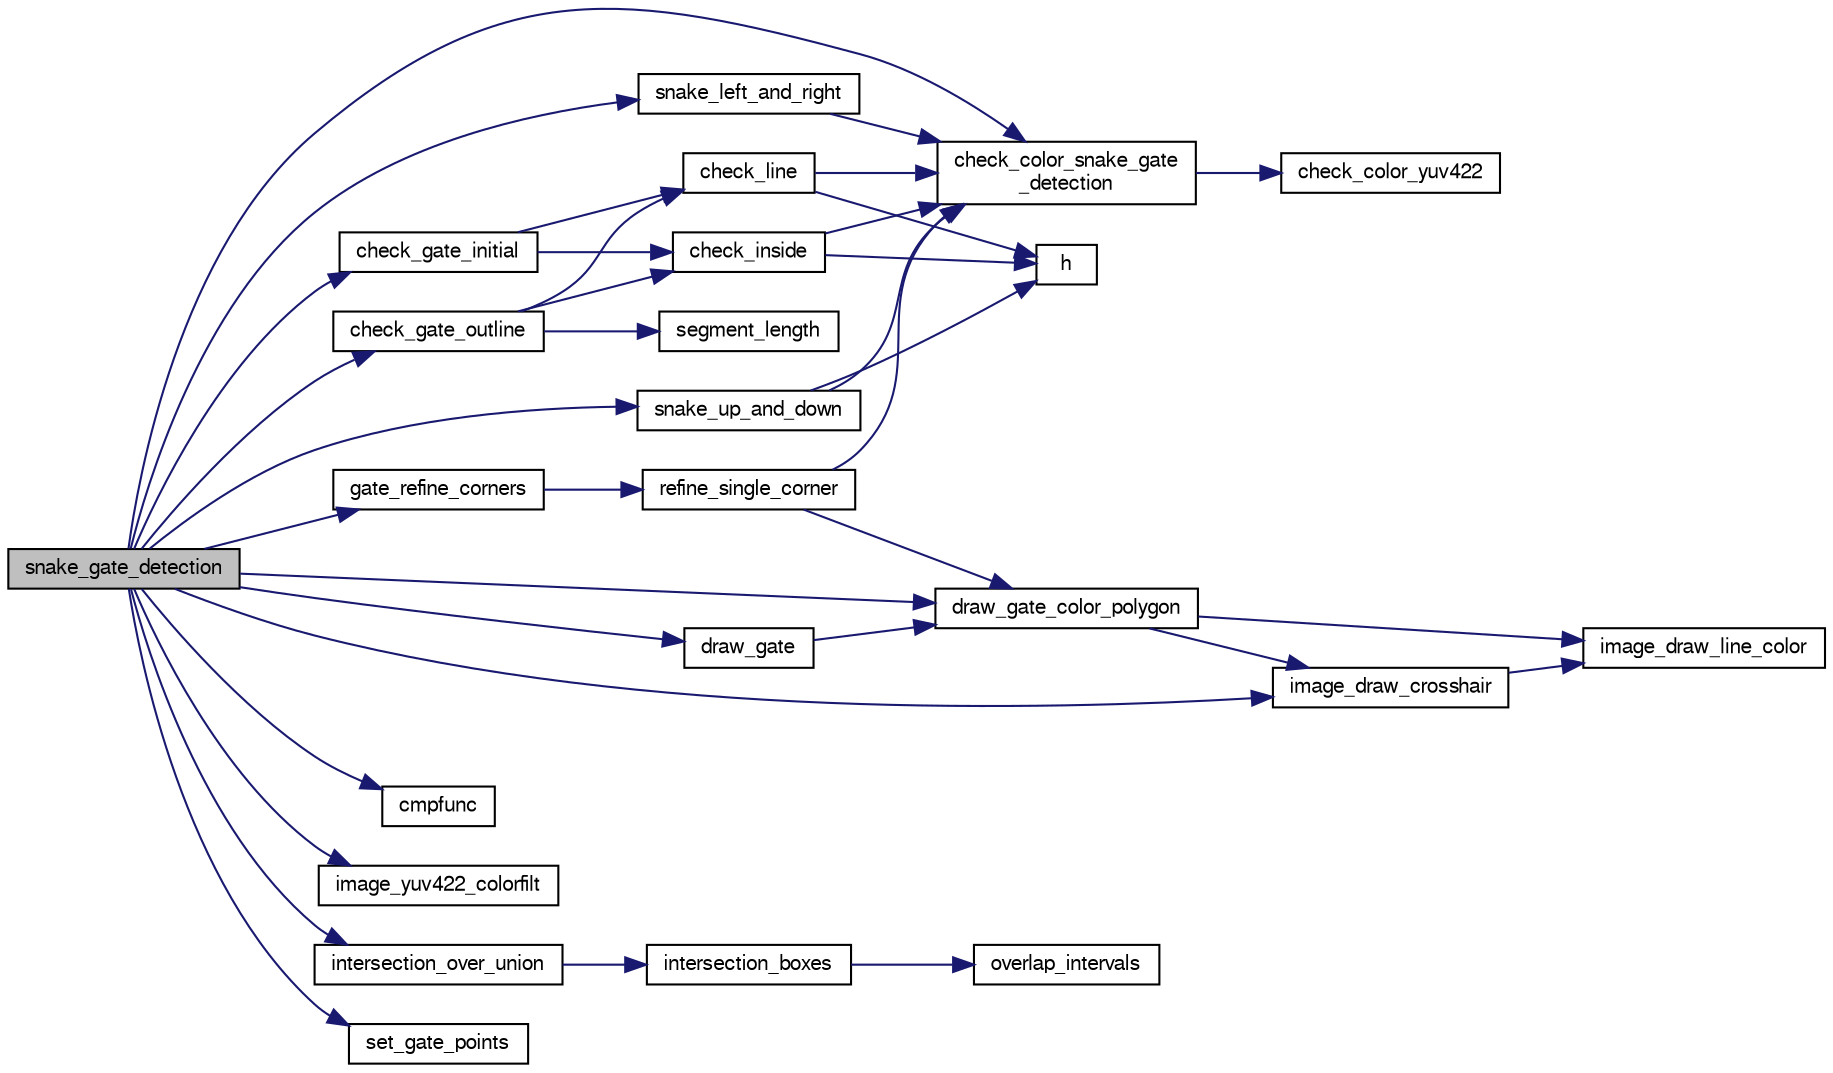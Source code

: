 digraph "snake_gate_detection"
{
  edge [fontname="FreeSans",fontsize="10",labelfontname="FreeSans",labelfontsize="10"];
  node [fontname="FreeSans",fontsize="10",shape=record];
  rankdir="LR";
  Node1 [label="snake_gate_detection",height=0.2,width=0.4,color="black", fillcolor="grey75", style="filled", fontcolor="black"];
  Node1 -> Node2 [color="midnightblue",fontsize="10",style="solid",fontname="FreeSans"];
  Node2 [label="check_color_snake_gate\l_detection",height=0.2,width=0.4,color="black", fillcolor="white", style="filled",URL="$snake__gate__detection_8c.html#a0981ce70dd28acd9b61fd0da4248798f"];
  Node2 -> Node3 [color="midnightblue",fontsize="10",style="solid",fontname="FreeSans"];
  Node3 [label="check_color_yuv422",height=0.2,width=0.4,color="black", fillcolor="white", style="filled",URL="$image_8c.html#a6f14c04ea0779b7962d796490e0c8420",tooltip="Checks the color of a single pixel in a YUV422 image. "];
  Node1 -> Node4 [color="midnightblue",fontsize="10",style="solid",fontname="FreeSans"];
  Node4 [label="check_gate_initial",height=0.2,width=0.4,color="black", fillcolor="white", style="filled",URL="$snake__gate__detection_8c.html#a864922da035b3c31db233b17ccc345d8",tooltip="Check the outline and the center of the gate. "];
  Node4 -> Node5 [color="midnightblue",fontsize="10",style="solid",fontname="FreeSans"];
  Node5 [label="check_inside",height=0.2,width=0.4,color="black", fillcolor="white", style="filled",URL="$snake__gate__detection_8c.html#ad427f2f71b35a1c9cfddeda6016eadbf"];
  Node5 -> Node2 [color="midnightblue",fontsize="10",style="solid",fontname="FreeSans"];
  Node5 -> Node6 [color="midnightblue",fontsize="10",style="solid",fontname="FreeSans"];
  Node6 [label="h",height=0.2,width=0.4,color="black", fillcolor="white", style="filled",URL="$UKF__Wind__Estimator_8c.html#a1b540e52aff26922bc43ff126fa35270"];
  Node4 -> Node7 [color="midnightblue",fontsize="10",style="solid",fontname="FreeSans"];
  Node7 [label="check_line",height=0.2,width=0.4,color="black", fillcolor="white", style="filled",URL="$snake__gate__detection_8c.html#a4fc05622300f85dd1b71353c16923ca6",tooltip="Checks whether points on a line between two 2D-points are of a given color. "];
  Node7 -> Node2 [color="midnightblue",fontsize="10",style="solid",fontname="FreeSans"];
  Node7 -> Node6 [color="midnightblue",fontsize="10",style="solid",fontname="FreeSans"];
  Node1 -> Node8 [color="midnightblue",fontsize="10",style="solid",fontname="FreeSans"];
  Node8 [label="check_gate_outline",height=0.2,width=0.4,color="black", fillcolor="white", style="filled",URL="$snake__gate__detection_8c.html#ace002ac27557c54636e18910bbf442b8",tooltip="Check only the outline of the gate. "];
  Node8 -> Node5 [color="midnightblue",fontsize="10",style="solid",fontname="FreeSans"];
  Node8 -> Node7 [color="midnightblue",fontsize="10",style="solid",fontname="FreeSans"];
  Node8 -> Node9 [color="midnightblue",fontsize="10",style="solid",fontname="FreeSans"];
  Node9 [label="segment_length",height=0.2,width=0.4,color="black", fillcolor="white", style="filled",URL="$snake__gate__detection_8c.html#a95be7abc3abcecbe58309a065d099f87",tooltip="Determine the segment length between two 2D-points. "];
  Node1 -> Node10 [color="midnightblue",fontsize="10",style="solid",fontname="FreeSans"];
  Node10 [label="cmpfunc",height=0.2,width=0.4,color="black", fillcolor="white", style="filled",URL="$snake__gate__detection_8c.html#a4ffbd7d116c633fda2c1957ca42cadb9"];
  Node1 -> Node11 [color="midnightblue",fontsize="10",style="solid",fontname="FreeSans"];
  Node11 [label="draw_gate",height=0.2,width=0.4,color="black", fillcolor="white", style="filled",URL="$snake__gate__detection_8c.html#afa74197068ad47804df4125b8601b31c",tooltip="Draw the gate on an image. "];
  Node11 -> Node12 [color="midnightblue",fontsize="10",style="solid",fontname="FreeSans"];
  Node12 [label="draw_gate_color_polygon",height=0.2,width=0.4,color="black", fillcolor="white", style="filled",URL="$snake__gate__detection_8c.html#a187099f3c8b15ddf2fc47461c89e13fe",tooltip="Draw the gate on an image, using the corner points, possibly resulting in a polygon. "];
  Node12 -> Node13 [color="midnightblue",fontsize="10",style="solid",fontname="FreeSans"];
  Node13 [label="image_draw_crosshair",height=0.2,width=0.4,color="black", fillcolor="white", style="filled",URL="$image_8c.html#a3855947fea757e63088255cd9e68fcda",tooltip="Draw a cross-hair on the image. "];
  Node13 -> Node14 [color="midnightblue",fontsize="10",style="solid",fontname="FreeSans"];
  Node14 [label="image_draw_line_color",height=0.2,width=0.4,color="black", fillcolor="white", style="filled",URL="$image_8c.html#a5b1f40ae3b945985c9f4d09bdd313de8",tooltip="Draw a line on the image. "];
  Node12 -> Node14 [color="midnightblue",fontsize="10",style="solid",fontname="FreeSans"];
  Node1 -> Node12 [color="midnightblue",fontsize="10",style="solid",fontname="FreeSans"];
  Node1 -> Node15 [color="midnightblue",fontsize="10",style="solid",fontname="FreeSans"];
  Node15 [label="gate_refine_corners",height=0.2,width=0.4,color="black", fillcolor="white", style="filled",URL="$snake__gate__detection_8c.html#a2a3da4e9600e16e13b490769b3374ffa",tooltip="Refine the four corners of the gate, based on the color around the supposed corner locations..."];
  Node15 -> Node16 [color="midnightblue",fontsize="10",style="solid",fontname="FreeSans"];
  Node16 [label="refine_single_corner",height=0.2,width=0.4,color="black", fillcolor="white", style="filled",URL="$snake__gate__detection_8c.html#af769b63bbec582d186cbe93175d6dc8c",tooltip="Refine a single corner, based on the color around the coordinate. "];
  Node16 -> Node2 [color="midnightblue",fontsize="10",style="solid",fontname="FreeSans"];
  Node16 -> Node12 [color="midnightblue",fontsize="10",style="solid",fontname="FreeSans"];
  Node1 -> Node13 [color="midnightblue",fontsize="10",style="solid",fontname="FreeSans"];
  Node1 -> Node17 [color="midnightblue",fontsize="10",style="solid",fontname="FreeSans"];
  Node17 [label="image_yuv422_colorfilt",height=0.2,width=0.4,color="black", fillcolor="white", style="filled",URL="$image_8c.html#aa5bba6b2f386abf2ac701492f6a48bc9",tooltip="Filter colors in an YUV422 image. "];
  Node1 -> Node18 [color="midnightblue",fontsize="10",style="solid",fontname="FreeSans"];
  Node18 [label="intersection_over_union",height=0.2,width=0.4,color="black", fillcolor="white", style="filled",URL="$snake__gate__detection_8c.html#aebc98e80a4263c1220b508a0a3ca975a"];
  Node18 -> Node19 [color="midnightblue",fontsize="10",style="solid",fontname="FreeSans"];
  Node19 [label="intersection_boxes",height=0.2,width=0.4,color="black", fillcolor="white", style="filled",URL="$snake__gate__detection_8c.html#a1dc48b4673a3131cf83a0d0692c95183"];
  Node19 -> Node20 [color="midnightblue",fontsize="10",style="solid",fontname="FreeSans"];
  Node20 [label="overlap_intervals",height=0.2,width=0.4,color="black", fillcolor="white", style="filled",URL="$snake__gate__detection_8c.html#a12f648ab707f85b8c8fdf5915a415beb"];
  Node1 -> Node21 [color="midnightblue",fontsize="10",style="solid",fontname="FreeSans"];
  Node21 [label="set_gate_points",height=0.2,width=0.4,color="black", fillcolor="white", style="filled",URL="$snake__gate__detection_8c.html#ae8a819264189a243f210db763c40d893",tooltip="Determine and set the corner locations in gate.x_corners, g.y_corners, based on the center of the gat..."];
  Node1 -> Node22 [color="midnightblue",fontsize="10",style="solid",fontname="FreeSans"];
  Node22 [label="snake_left_and_right",height=0.2,width=0.4,color="black", fillcolor="white", style="filled",URL="$snake__gate__detection_8c.html#aef693c11bfcfa77faaaefba6304e4308",tooltip="The actual snaking. "];
  Node22 -> Node2 [color="midnightblue",fontsize="10",style="solid",fontname="FreeSans"];
  Node1 -> Node23 [color="midnightblue",fontsize="10",style="solid",fontname="FreeSans"];
  Node23 [label="snake_up_and_down",height=0.2,width=0.4,color="black", fillcolor="white", style="filled",URL="$snake__gate__detection_8c.html#ac1ed4c7026af2f6090d0098ea9276559",tooltip="The actual snaking. "];
  Node23 -> Node2 [color="midnightblue",fontsize="10",style="solid",fontname="FreeSans"];
  Node23 -> Node6 [color="midnightblue",fontsize="10",style="solid",fontname="FreeSans"];
}
